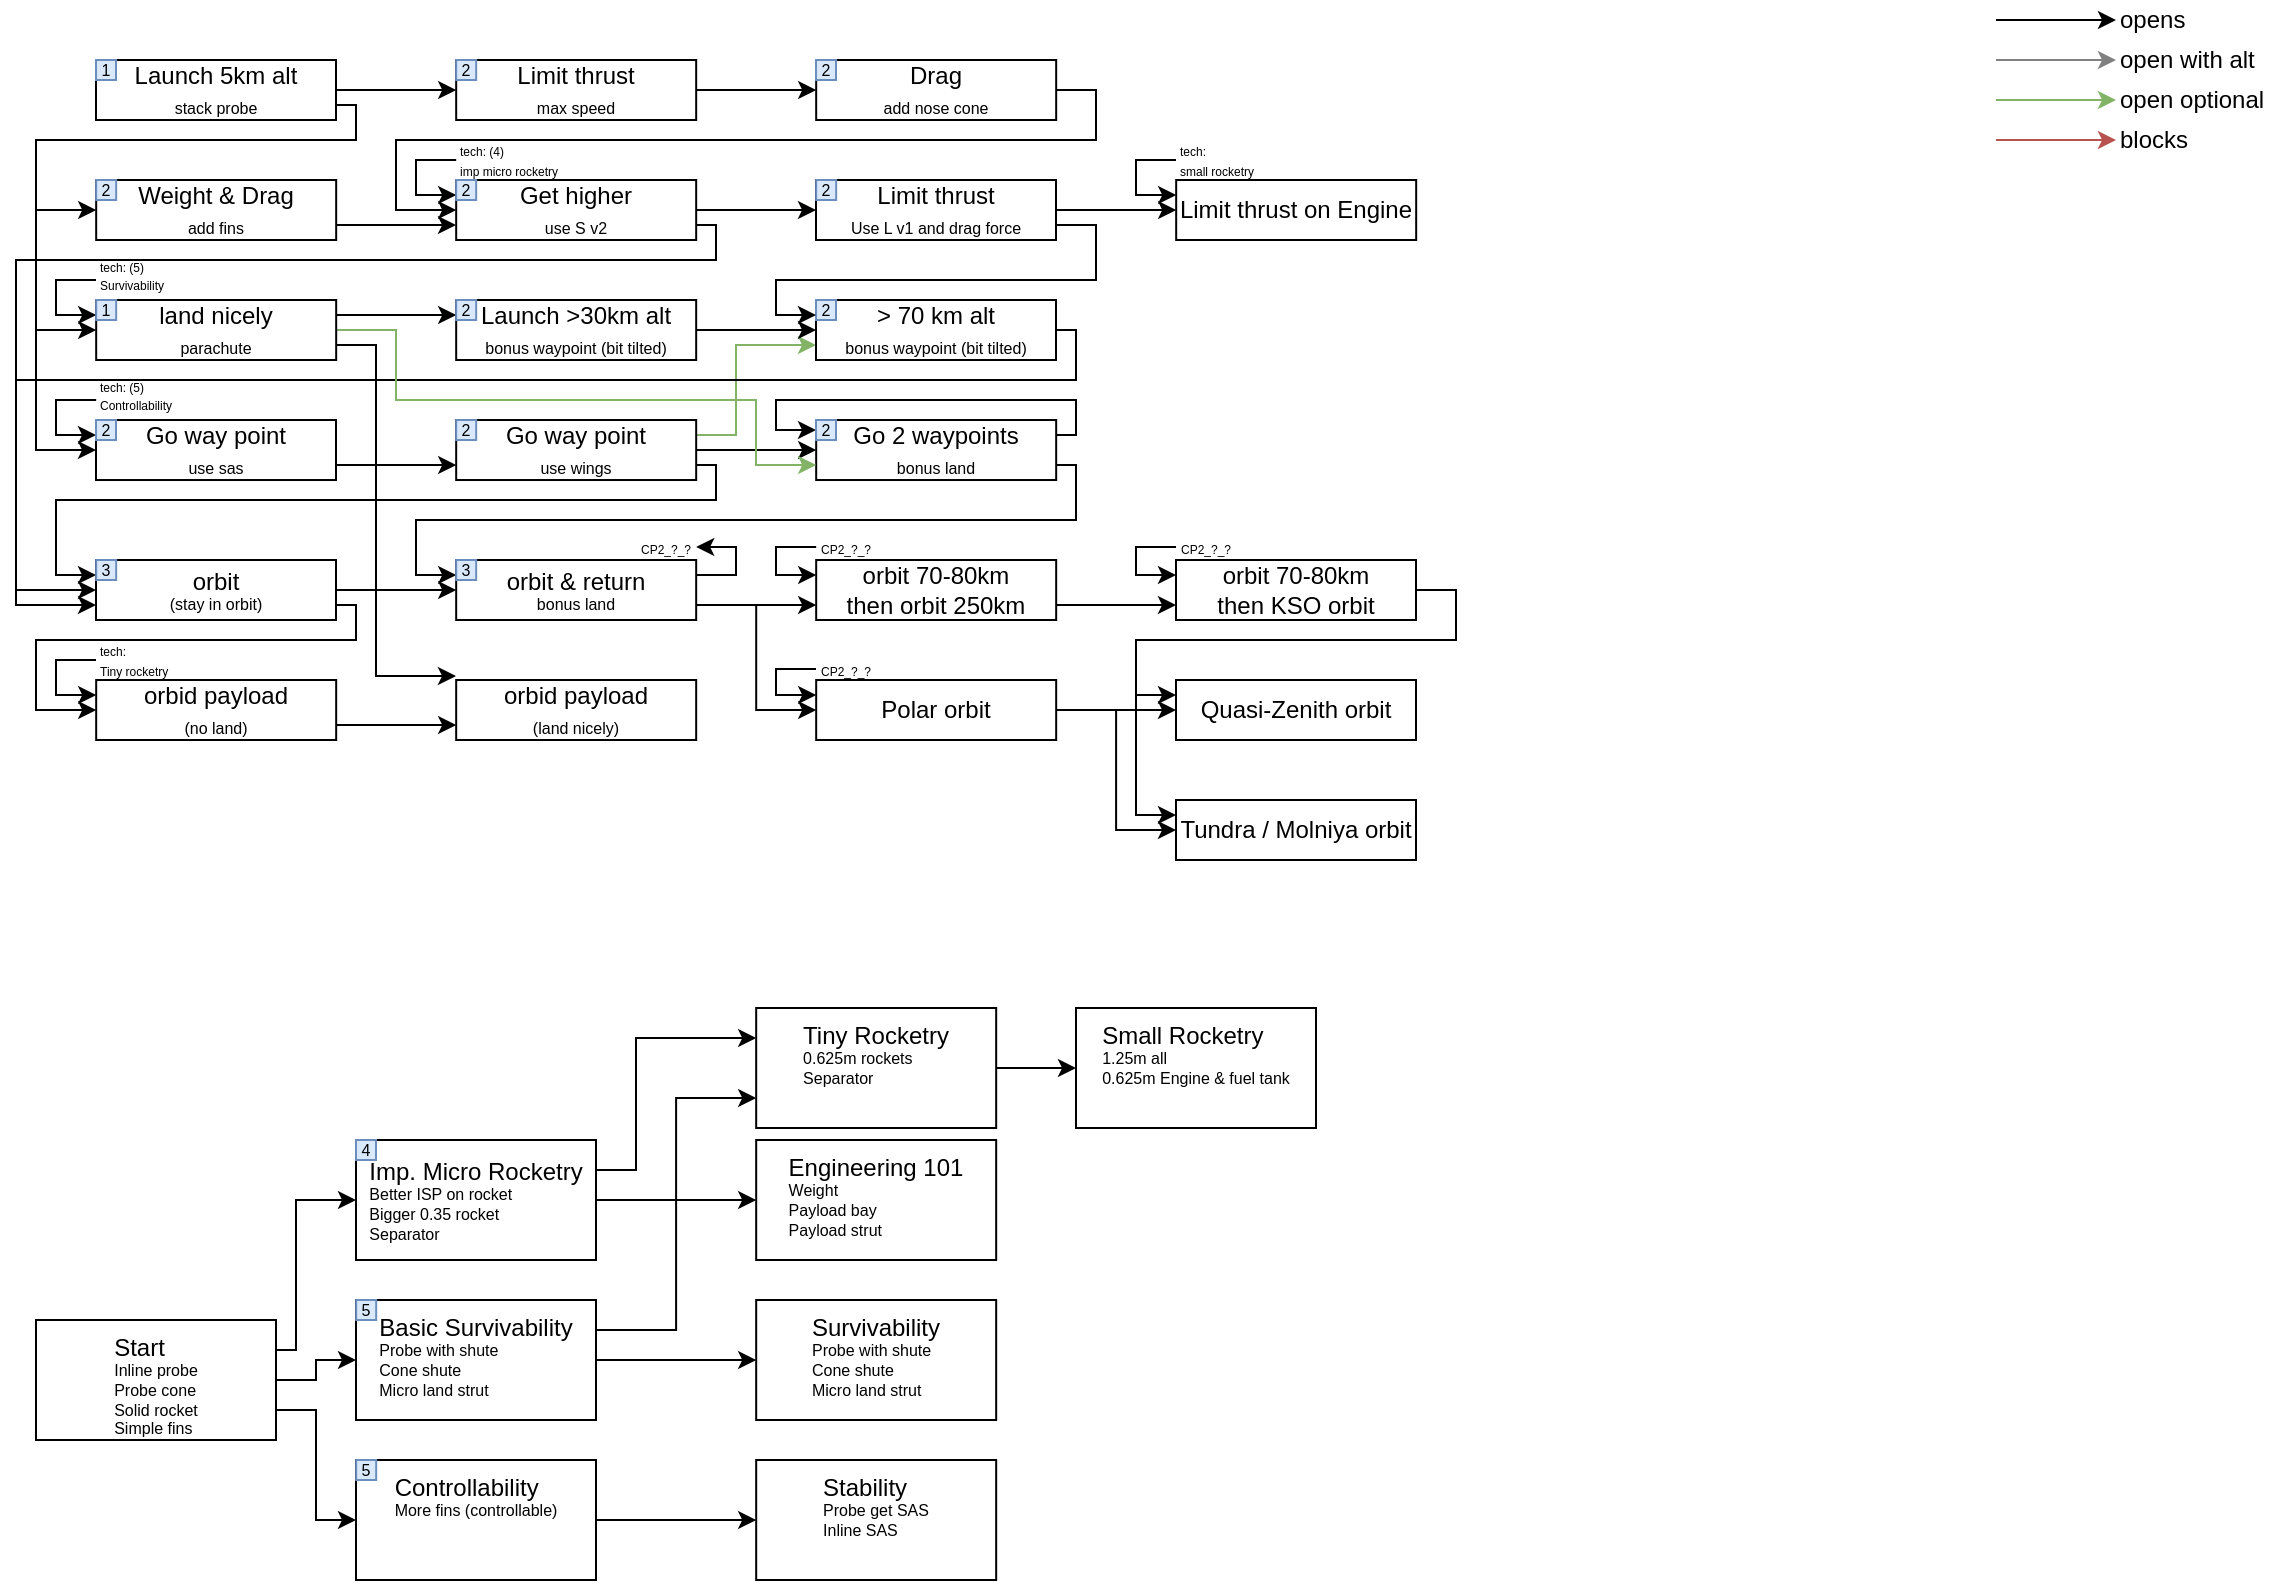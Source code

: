 <mxfile version="13.0.3" type="device"><diagram id="yrG2KUbBidxd4rhL5g-d" name="Page-1"><mxGraphModel dx="677" dy="391" grid="1" gridSize="10" guides="1" tooltips="1" connect="1" arrows="1" fold="1" page="1" pageScale="1" pageWidth="1169" pageHeight="827" math="0" shadow="0"><root><mxCell id="0"/><mxCell id="1" parent="0"/><mxCell id="3JY1nFL2cjk0xsdYXhQx-1" style="edgeStyle=orthogonalEdgeStyle;rounded=0;orthogonalLoop=1;jettySize=auto;html=1;exitX=1;exitY=0.5;exitDx=0;exitDy=0;entryX=0;entryY=0.5;entryDx=0;entryDy=0;" parent="1" source="SZwrO1sBdmlhg4WE2Vew-1" target="hjC5QdtEhdCF6qf9Yz2r-4" edge="1"><mxGeometry relative="1" as="geometry"><Array as="points"><mxPoint x="180" y="65"/><mxPoint x="180" y="65"/></Array></mxGeometry></mxCell><mxCell id="3JY1nFL2cjk0xsdYXhQx-4" style="edgeStyle=orthogonalEdgeStyle;rounded=0;orthogonalLoop=1;jettySize=auto;html=1;exitX=1;exitY=0.75;exitDx=0;exitDy=0;strokeColor=#000000;fontSize=8;entryX=0;entryY=0.5;entryDx=0;entryDy=0;" parent="1" source="SZwrO1sBdmlhg4WE2Vew-1" target="SZwrO1sBdmlhg4WE2Vew-2" edge="1"><mxGeometry relative="1" as="geometry"><mxPoint x="20" y="250" as="targetPoint"/><mxPoint x="170" y="62.5" as="sourcePoint"/><Array as="points"><mxPoint x="180" y="73"/><mxPoint x="180" y="90"/><mxPoint x="20" y="90"/><mxPoint x="20" y="245"/></Array></mxGeometry></mxCell><mxCell id="3JY1nFL2cjk0xsdYXhQx-45" style="edgeStyle=orthogonalEdgeStyle;rounded=0;orthogonalLoop=1;jettySize=auto;html=1;exitX=1;exitY=0.75;exitDx=0;exitDy=0;entryX=0;entryY=0.5;entryDx=0;entryDy=0;strokeColor=#000000;fontSize=8;" parent="1" source="SZwrO1sBdmlhg4WE2Vew-1" target="hjC5QdtEhdCF6qf9Yz2r-3" edge="1"><mxGeometry relative="1" as="geometry"><Array as="points"><mxPoint x="180" y="73"/><mxPoint x="180" y="90"/><mxPoint x="20" y="90"/><mxPoint x="20" y="125"/></Array></mxGeometry></mxCell><mxCell id="3JY1nFL2cjk0xsdYXhQx-51" style="edgeStyle=orthogonalEdgeStyle;rounded=0;orthogonalLoop=1;jettySize=auto;html=1;exitX=1;exitY=0.75;exitDx=0;exitDy=0;entryX=0;entryY=0.5;entryDx=0;entryDy=0;strokeColor=#000000;fontSize=8;" parent="1" source="SZwrO1sBdmlhg4WE2Vew-1" target="SZwrO1sBdmlhg4WE2Vew-22" edge="1"><mxGeometry relative="1" as="geometry"><mxPoint x="170" y="62.5" as="sourcePoint"/><Array as="points"><mxPoint x="180" y="73"/><mxPoint x="180" y="90"/><mxPoint x="20" y="90"/><mxPoint x="20" y="185"/></Array></mxGeometry></mxCell><mxCell id="SZwrO1sBdmlhg4WE2Vew-1" value="Launch 5km alt&lt;br style=&quot;font-size: 8px&quot;&gt;&lt;font style=&quot;font-size: 8px&quot;&gt;stack probe&lt;/font&gt;" style="rounded=0;whiteSpace=wrap;html=1;" parent="1" vertex="1"><mxGeometry x="50" y="50" width="120" height="30" as="geometry"/></mxCell><mxCell id="SZwrO1sBdmlhg4WE2Vew-34" style="edgeStyle=orthogonalEdgeStyle;rounded=0;orthogonalLoop=1;jettySize=auto;html=1;exitX=1;exitY=0.75;exitDx=0;exitDy=0;entryX=0;entryY=0.75;entryDx=0;entryDy=0;" parent="1" source="SZwrO1sBdmlhg4WE2Vew-2" target="SZwrO1sBdmlhg4WE2Vew-6" edge="1"><mxGeometry relative="1" as="geometry"><mxPoint x="205" y="270" as="targetPoint"/></mxGeometry></mxCell><mxCell id="3JY1nFL2cjk0xsdYXhQx-76" style="edgeStyle=orthogonalEdgeStyle;rounded=0;orthogonalLoop=1;jettySize=auto;html=1;exitX=1;exitY=0.25;exitDx=0;exitDy=0;entryX=0;entryY=0.75;entryDx=0;entryDy=0;strokeColor=#82b366;fontSize=8;fillColor=#d5e8d4;" parent="1" source="SZwrO1sBdmlhg4WE2Vew-6" target="SZwrO1sBdmlhg4WE2Vew-18" edge="1"><mxGeometry relative="1" as="geometry"><Array as="points"><mxPoint x="370" y="238"/><mxPoint x="370" y="193"/></Array></mxGeometry></mxCell><mxCell id="SZwrO1sBdmlhg4WE2Vew-2" value="Go way point&lt;font style=&quot;font-size: 8px&quot;&gt;&lt;br&gt;&lt;/font&gt;&lt;span style=&quot;font-size: 8px&quot;&gt;use sas&lt;/span&gt;" style="rounded=0;whiteSpace=wrap;html=1;" parent="1" vertex="1"><mxGeometry x="50" y="230.01" width="120" height="30" as="geometry"/></mxCell><mxCell id="SZwrO1sBdmlhg4WE2Vew-31" style="edgeStyle=orthogonalEdgeStyle;rounded=0;orthogonalLoop=1;jettySize=auto;html=1;exitX=1;exitY=0.5;exitDx=0;exitDy=0;entryX=0;entryY=0.5;entryDx=0;entryDy=0;" parent="1" source="SZwrO1sBdmlhg4WE2Vew-6" target="SZwrO1sBdmlhg4WE2Vew-12" edge="1"><mxGeometry relative="1" as="geometry"/></mxCell><mxCell id="SZwrO1sBdmlhg4WE2Vew-6" value="Go way point&lt;font style=&quot;font-size: 8px&quot;&gt;&lt;br&gt;&lt;/font&gt;&lt;span style=&quot;font-size: 8px&quot;&gt;use wings&lt;/span&gt;" style="rounded=0;whiteSpace=wrap;html=1;" parent="1" vertex="1"><mxGeometry x="230.09" y="230.01" width="120" height="30" as="geometry"/></mxCell><mxCell id="3JY1nFL2cjk0xsdYXhQx-10" style="edgeStyle=orthogonalEdgeStyle;rounded=0;orthogonalLoop=1;jettySize=auto;html=1;exitX=1;exitY=0.75;exitDx=0;exitDy=0;strokeColor=#000000;fontSize=8;entryX=0;entryY=0.25;entryDx=0;entryDy=0;" parent="1" source="SZwrO1sBdmlhg4WE2Vew-6" target="SZwrO1sBdmlhg4WE2Vew-49" edge="1"><mxGeometry relative="1" as="geometry"><mxPoint x="40" y="308" as="targetPoint"/><Array as="points"><mxPoint x="360" y="253"/><mxPoint x="360" y="270"/><mxPoint x="30" y="270"/><mxPoint x="30" y="308"/></Array></mxGeometry></mxCell><mxCell id="3JY1nFL2cjk0xsdYXhQx-81" style="edgeStyle=orthogonalEdgeStyle;rounded=0;orthogonalLoop=1;jettySize=auto;html=1;exitX=1;exitY=0.75;exitDx=0;exitDy=0;entryX=0;entryY=0.75;entryDx=0;entryDy=0;strokeColor=#000000;fontSize=8;" parent="1" source="SZwrO1sBdmlhg4WE2Vew-12" target="3JY1nFL2cjk0xsdYXhQx-78" edge="1"><mxGeometry relative="1" as="geometry"><Array as="points"><mxPoint x="540" y="253"/><mxPoint x="540" y="280"/><mxPoint x="210" y="280"/><mxPoint x="210" y="308"/></Array></mxGeometry></mxCell><mxCell id="S7m_GH-Clogs26KsCjQg-3" style="edgeStyle=orthogonalEdgeStyle;rounded=0;orthogonalLoop=1;jettySize=auto;html=1;exitX=1;exitY=0.25;exitDx=0;exitDy=0;entryX=0;entryY=0.5;entryDx=0;entryDy=0;" edge="1" parent="1" source="SZwrO1sBdmlhg4WE2Vew-12" target="3JY1nFL2cjk0xsdYXhQx-75"><mxGeometry relative="1" as="geometry"><Array as="points"><mxPoint x="540" y="238"/><mxPoint x="540" y="220"/><mxPoint x="390" y="220"/><mxPoint x="390" y="235"/></Array></mxGeometry></mxCell><mxCell id="SZwrO1sBdmlhg4WE2Vew-12" value="&lt;div&gt;Go 2 waypoints&lt;/div&gt;&lt;font style=&quot;font-size: 8px&quot;&gt;bonus land&lt;/font&gt;" style="rounded=0;whiteSpace=wrap;html=1;" parent="1" vertex="1"><mxGeometry x="410.09" y="230.01" width="120" height="30" as="geometry"/></mxCell><mxCell id="SZwrO1sBdmlhg4WE2Vew-39" style="edgeStyle=orthogonalEdgeStyle;rounded=0;orthogonalLoop=1;jettySize=auto;html=1;exitX=1;exitY=0.5;exitDx=0;exitDy=0;entryX=0;entryY=0.5;entryDx=0;entryDy=0;" parent="1" source="SZwrO1sBdmlhg4WE2Vew-16" target="SZwrO1sBdmlhg4WE2Vew-18" edge="1"><mxGeometry relative="1" as="geometry"/></mxCell><mxCell id="SZwrO1sBdmlhg4WE2Vew-16" value="Launch &amp;gt;30km alt&lt;br style=&quot;font-size: 8px&quot;&gt;&lt;font style=&quot;font-size: 8px&quot;&gt;bonus waypoint (bit tilted)&lt;/font&gt;" style="rounded=0;whiteSpace=wrap;html=1;" parent="1" vertex="1"><mxGeometry x="230.09" y="170" width="120" height="30" as="geometry"/></mxCell><mxCell id="3JY1nFL2cjk0xsdYXhQx-11" style="edgeStyle=orthogonalEdgeStyle;rounded=0;orthogonalLoop=1;jettySize=auto;html=1;exitX=1;exitY=0.5;exitDx=0;exitDy=0;strokeColor=#000000;fontSize=8;entryX=0;entryY=0.75;entryDx=0;entryDy=0;" parent="1" source="SZwrO1sBdmlhg4WE2Vew-18" target="SZwrO1sBdmlhg4WE2Vew-49" edge="1"><mxGeometry relative="1" as="geometry"><mxPoint x="40" y="323" as="targetPoint"/><Array as="points"><mxPoint x="540" y="185"/><mxPoint x="540" y="210"/><mxPoint x="10" y="210"/><mxPoint x="10" y="323"/></Array></mxGeometry></mxCell><mxCell id="SZwrO1sBdmlhg4WE2Vew-18" value="&amp;gt; 70 km alt&lt;br style=&quot;font-size: 8px&quot;&gt;&lt;font style=&quot;font-size: 8px&quot;&gt;bonus waypoint (bit tilted)&lt;/font&gt;" style="rounded=0;whiteSpace=wrap;html=1;" parent="1" vertex="1"><mxGeometry x="410" y="170" width="120" height="30" as="geometry"/></mxCell><mxCell id="SZwrO1sBdmlhg4WE2Vew-52" style="edgeStyle=orthogonalEdgeStyle;rounded=0;orthogonalLoop=1;jettySize=auto;html=1;exitX=1;exitY=0.5;exitDx=0;exitDy=0;entryX=0;entryY=0.75;entryDx=0;entryDy=0;strokeColor=#82b366;fillColor=#d5e8d4;" parent="1" source="SZwrO1sBdmlhg4WE2Vew-22" target="SZwrO1sBdmlhg4WE2Vew-12" edge="1"><mxGeometry relative="1" as="geometry"><Array as="points"><mxPoint x="200" y="185"/><mxPoint x="200" y="220"/><mxPoint x="380" y="220"/><mxPoint x="380" y="253"/></Array></mxGeometry></mxCell><mxCell id="SZwrO1sBdmlhg4WE2Vew-88" style="edgeStyle=orthogonalEdgeStyle;rounded=0;orthogonalLoop=1;jettySize=auto;html=1;exitX=1;exitY=0.75;exitDx=0;exitDy=0;strokeColor=#000000;" parent="1" source="SZwrO1sBdmlhg4WE2Vew-22" edge="1"><mxGeometry relative="1" as="geometry"><Array as="points"><mxPoint x="190" y="193"/><mxPoint x="190" y="358"/></Array><mxPoint x="230" y="358" as="targetPoint"/></mxGeometry></mxCell><mxCell id="3JY1nFL2cjk0xsdYXhQx-3" style="edgeStyle=orthogonalEdgeStyle;rounded=0;orthogonalLoop=1;jettySize=auto;html=1;exitX=1;exitY=0.25;exitDx=0;exitDy=0;entryX=0;entryY=0.25;entryDx=0;entryDy=0;fontSize=8;strokeColor=#000000;fillColor=#d5e8d4;" parent="1" source="SZwrO1sBdmlhg4WE2Vew-22" target="SZwrO1sBdmlhg4WE2Vew-16" edge="1"><mxGeometry relative="1" as="geometry"><Array as="points"/></mxGeometry></mxCell><mxCell id="SZwrO1sBdmlhg4WE2Vew-22" value="land nicely&lt;br style=&quot;font-size: 8px&quot;&gt;&lt;font style=&quot;font-size: 8px&quot;&gt;parachute&lt;/font&gt;" style="rounded=0;whiteSpace=wrap;html=1;" parent="1" vertex="1"><mxGeometry x="50.09" y="170" width="120" height="30" as="geometry"/></mxCell><mxCell id="SZwrO1sBdmlhg4WE2Vew-35" style="edgeStyle=orthogonalEdgeStyle;rounded=0;orthogonalLoop=1;jettySize=auto;html=1;exitX=0.5;exitY=1;exitDx=0;exitDy=0;" parent="1" source="SZwrO1sBdmlhg4WE2Vew-16" target="SZwrO1sBdmlhg4WE2Vew-16" edge="1"><mxGeometry relative="1" as="geometry"/></mxCell><mxCell id="SZwrO1sBdmlhg4WE2Vew-83" style="edgeStyle=orthogonalEdgeStyle;rounded=0;orthogonalLoop=1;jettySize=auto;html=1;exitX=1;exitY=0.5;exitDx=0;exitDy=0;entryX=0;entryY=0.5;entryDx=0;entryDy=0;strokeColor=#000000;" parent="1" source="SZwrO1sBdmlhg4WE2Vew-49" target="SZwrO1sBdmlhg4WE2Vew-81" edge="1"><mxGeometry relative="1" as="geometry"/></mxCell><mxCell id="3JY1nFL2cjk0xsdYXhQx-15" style="edgeStyle=orthogonalEdgeStyle;rounded=0;orthogonalLoop=1;jettySize=auto;html=1;exitX=1;exitY=0.75;exitDx=0;exitDy=0;entryX=0;entryY=0.5;entryDx=0;entryDy=0;strokeColor=#000000;fontSize=8;" parent="1" source="SZwrO1sBdmlhg4WE2Vew-49" target="SZwrO1sBdmlhg4WE2Vew-84" edge="1"><mxGeometry relative="1" as="geometry"><Array as="points"><mxPoint x="180" y="323"/><mxPoint x="180" y="340"/><mxPoint x="20" y="340"/><mxPoint x="20" y="375"/></Array></mxGeometry></mxCell><mxCell id="SZwrO1sBdmlhg4WE2Vew-49" value="&lt;div&gt;orbit&lt;/div&gt;&lt;div style=&quot;font-size: 8px&quot;&gt;(stay in orbit)&lt;br&gt;&lt;/div&gt;" style="rounded=0;whiteSpace=wrap;html=1;" parent="1" vertex="1"><mxGeometry x="50" y="300" width="120" height="30" as="geometry"/></mxCell><mxCell id="SZwrO1sBdmlhg4WE2Vew-93" style="edgeStyle=orthogonalEdgeStyle;rounded=0;orthogonalLoop=1;jettySize=auto;html=1;exitX=1;exitY=0.75;exitDx=0;exitDy=0;entryX=0;entryY=0.75;entryDx=0;entryDy=0;strokeColor=#000000;" parent="1" source="SZwrO1sBdmlhg4WE2Vew-81" target="SZwrO1sBdmlhg4WE2Vew-90" edge="1"><mxGeometry relative="1" as="geometry"/></mxCell><mxCell id="SZwrO1sBdmlhg4WE2Vew-101" style="edgeStyle=orthogonalEdgeStyle;rounded=0;orthogonalLoop=1;jettySize=auto;html=1;exitX=1;exitY=0.75;exitDx=0;exitDy=0;entryX=0;entryY=0.5;entryDx=0;entryDy=0;strokeColor=#000000;" parent="1" source="SZwrO1sBdmlhg4WE2Vew-81" target="SZwrO1sBdmlhg4WE2Vew-99" edge="1"><mxGeometry relative="1" as="geometry"/></mxCell><mxCell id="3JY1nFL2cjk0xsdYXhQx-20" style="edgeStyle=orthogonalEdgeStyle;rounded=0;orthogonalLoop=1;jettySize=auto;html=1;exitX=1;exitY=0.25;exitDx=0;exitDy=0;strokeColor=#000000;fontSize=8;entryX=1;entryY=0.5;entryDx=0;entryDy=0;" parent="1" source="SZwrO1sBdmlhg4WE2Vew-81" target="3JY1nFL2cjk0xsdYXhQx-21" edge="1"><mxGeometry relative="1" as="geometry"><mxPoint x="370" y="308" as="targetPoint"/><Array as="points"><mxPoint x="370" y="307"/><mxPoint x="370" y="293"/></Array></mxGeometry></mxCell><mxCell id="SZwrO1sBdmlhg4WE2Vew-81" value="&lt;div&gt;orbit &amp;amp; return&lt;br&gt;&lt;/div&gt;&lt;div style=&quot;font-size: 8px&quot;&gt;bonus land&lt;br&gt;&lt;/div&gt;" style="rounded=0;whiteSpace=wrap;html=1;" parent="1" vertex="1"><mxGeometry x="230.09" y="300" width="120" height="30" as="geometry"/></mxCell><mxCell id="SZwrO1sBdmlhg4WE2Vew-96" value="" style="edgeStyle=orthogonalEdgeStyle;rounded=0;orthogonalLoop=1;jettySize=auto;html=1;strokeColor=#000000;exitX=1;exitY=0.75;exitDx=0;exitDy=0;entryX=0;entryY=0.75;entryDx=0;entryDy=0;" parent="1" source="SZwrO1sBdmlhg4WE2Vew-90" target="SZwrO1sBdmlhg4WE2Vew-95" edge="1"><mxGeometry relative="1" as="geometry"/></mxCell><mxCell id="SZwrO1sBdmlhg4WE2Vew-90" value="orbit 70-80km&lt;br&gt;then orbit 250km" style="rounded=0;whiteSpace=wrap;html=1;" parent="1" vertex="1"><mxGeometry x="410.09" y="300" width="120" height="30" as="geometry"/></mxCell><mxCell id="3JY1nFL2cjk0xsdYXhQx-16" style="edgeStyle=orthogonalEdgeStyle;rounded=0;orthogonalLoop=1;jettySize=auto;html=1;exitX=1;exitY=0.5;exitDx=0;exitDy=0;entryX=0;entryY=0.25;entryDx=0;entryDy=0;strokeColor=#000000;fontSize=8;" parent="1" source="SZwrO1sBdmlhg4WE2Vew-95" target="SZwrO1sBdmlhg4WE2Vew-100" edge="1"><mxGeometry relative="1" as="geometry"><Array as="points"><mxPoint x="730" y="315"/><mxPoint x="730" y="340"/><mxPoint x="570" y="340"/><mxPoint x="570" y="368"/></Array></mxGeometry></mxCell><mxCell id="3JY1nFL2cjk0xsdYXhQx-17" style="edgeStyle=orthogonalEdgeStyle;rounded=0;orthogonalLoop=1;jettySize=auto;html=1;exitX=1;exitY=0.5;exitDx=0;exitDy=0;strokeColor=#000000;fontSize=8;entryX=0;entryY=0.25;entryDx=0;entryDy=0;" parent="1" source="SZwrO1sBdmlhg4WE2Vew-95" target="SZwrO1sBdmlhg4WE2Vew-102" edge="1"><mxGeometry relative="1" as="geometry"><mxPoint x="580" y="428" as="targetPoint"/><Array as="points"><mxPoint x="730" y="315"/><mxPoint x="730" y="340"/><mxPoint x="570" y="340"/><mxPoint x="570" y="428"/></Array></mxGeometry></mxCell><mxCell id="SZwrO1sBdmlhg4WE2Vew-95" value="orbit 70-80km&lt;div&gt;then KSO orbit&lt;/div&gt;" style="rounded=0;whiteSpace=wrap;html=1;" parent="1" vertex="1"><mxGeometry x="590" y="300" width="120" height="30" as="geometry"/></mxCell><mxCell id="SZwrO1sBdmlhg4WE2Vew-89" style="edgeStyle=orthogonalEdgeStyle;rounded=0;orthogonalLoop=1;jettySize=auto;html=1;exitX=1;exitY=0.75;exitDx=0;exitDy=0;entryX=0;entryY=0.75;entryDx=0;entryDy=0;strokeColor=#000000;" parent="1" source="SZwrO1sBdmlhg4WE2Vew-84" target="SZwrO1sBdmlhg4WE2Vew-87" edge="1"><mxGeometry relative="1" as="geometry"/></mxCell><mxCell id="SZwrO1sBdmlhg4WE2Vew-84" value="&lt;div&gt;orbid payload&lt;/div&gt;&lt;div&gt;&lt;font style=&quot;font-size: 8px&quot;&gt;(no land)&lt;/font&gt;&lt;br&gt;&lt;/div&gt;" style="rounded=0;whiteSpace=wrap;html=1;" parent="1" vertex="1"><mxGeometry x="50.09" y="360" width="120" height="30" as="geometry"/></mxCell><mxCell id="SZwrO1sBdmlhg4WE2Vew-87" value="&lt;div&gt;orbid payload&lt;/div&gt;&lt;div&gt;&lt;font style=&quot;font-size: 8px&quot;&gt;(land nicely)&lt;/font&gt;&lt;br&gt;&lt;/div&gt;" style="rounded=0;whiteSpace=wrap;html=1;" parent="1" vertex="1"><mxGeometry x="230.09" y="360" width="120" height="30" as="geometry"/></mxCell><mxCell id="3JY1nFL2cjk0xsdYXhQx-18" style="edgeStyle=orthogonalEdgeStyle;rounded=0;orthogonalLoop=1;jettySize=auto;html=1;exitX=1;exitY=0.5;exitDx=0;exitDy=0;entryX=0;entryY=0.5;entryDx=0;entryDy=0;strokeColor=#000000;fontSize=8;" parent="1" source="SZwrO1sBdmlhg4WE2Vew-99" target="SZwrO1sBdmlhg4WE2Vew-100" edge="1"><mxGeometry relative="1" as="geometry"/></mxCell><mxCell id="3JY1nFL2cjk0xsdYXhQx-19" style="edgeStyle=orthogonalEdgeStyle;rounded=0;orthogonalLoop=1;jettySize=auto;html=1;exitX=1;exitY=0.5;exitDx=0;exitDy=0;entryX=0;entryY=0.5;entryDx=0;entryDy=0;strokeColor=#000000;fontSize=8;" parent="1" source="SZwrO1sBdmlhg4WE2Vew-99" target="SZwrO1sBdmlhg4WE2Vew-102" edge="1"><mxGeometry relative="1" as="geometry"/></mxCell><mxCell id="SZwrO1sBdmlhg4WE2Vew-99" value="Polar orbit" style="rounded=0;whiteSpace=wrap;html=1;" parent="1" vertex="1"><mxGeometry x="410.09" y="360" width="120" height="30" as="geometry"/></mxCell><mxCell id="SZwrO1sBdmlhg4WE2Vew-100" value="Quasi-Zenith orbit" style="rounded=0;whiteSpace=wrap;html=1;" parent="1" vertex="1"><mxGeometry x="590" y="360" width="120" height="30" as="geometry"/></mxCell><mxCell id="SZwrO1sBdmlhg4WE2Vew-102" value="Tundra / Molniya orbit" style="rounded=0;whiteSpace=wrap;html=1;" parent="1" vertex="1"><mxGeometry x="590" y="420" width="120" height="30" as="geometry"/></mxCell><mxCell id="SZwrO1sBdmlhg4WE2Vew-111" style="edgeStyle=orthogonalEdgeStyle;rounded=0;orthogonalLoop=1;jettySize=auto;html=1;exitX=1;exitY=0.75;exitDx=0;exitDy=0;entryX=0;entryY=0.5;entryDx=0;entryDy=0;strokeColor=#000000;" parent="1" source="SZwrO1sBdmlhg4WE2Vew-105" target="SZwrO1sBdmlhg4WE2Vew-106" edge="1"><mxGeometry relative="1" as="geometry"><Array as="points"><mxPoint x="160" y="725"/><mxPoint x="160" y="780"/></Array></mxGeometry></mxCell><mxCell id="SZwrO1sBdmlhg4WE2Vew-112" style="edgeStyle=orthogonalEdgeStyle;rounded=0;orthogonalLoop=1;jettySize=auto;html=1;exitX=1;exitY=0.5;exitDx=0;exitDy=0;entryX=0;entryY=0.5;entryDx=0;entryDy=0;strokeColor=#000000;" parent="1" source="SZwrO1sBdmlhg4WE2Vew-105" target="SZwrO1sBdmlhg4WE2Vew-107" edge="1"><mxGeometry relative="1" as="geometry"><Array as="points"><mxPoint x="160" y="710"/><mxPoint x="160" y="700"/></Array></mxGeometry></mxCell><mxCell id="SZwrO1sBdmlhg4WE2Vew-113" style="edgeStyle=orthogonalEdgeStyle;rounded=0;orthogonalLoop=1;jettySize=auto;html=1;exitX=1;exitY=0.5;exitDx=0;exitDy=0;entryX=0;entryY=0.5;entryDx=0;entryDy=0;strokeColor=#000000;" parent="1" source="SZwrO1sBdmlhg4WE2Vew-109" target="SZwrO1sBdmlhg4WE2Vew-110" edge="1"><mxGeometry relative="1" as="geometry"><Array as="points"><mxPoint x="330" y="620"/><mxPoint x="330" y="620"/></Array></mxGeometry></mxCell><mxCell id="SZwrO1sBdmlhg4WE2Vew-114" style="edgeStyle=orthogonalEdgeStyle;rounded=0;orthogonalLoop=1;jettySize=auto;html=1;exitX=1;exitY=0.25;exitDx=0;exitDy=0;strokeColor=#000000;" parent="1" source="SZwrO1sBdmlhg4WE2Vew-105" target="SZwrO1sBdmlhg4WE2Vew-109" edge="1"><mxGeometry relative="1" as="geometry"><Array as="points"><mxPoint x="150" y="695"/><mxPoint x="150" y="620"/></Array></mxGeometry></mxCell><mxCell id="SZwrO1sBdmlhg4WE2Vew-105" value="&lt;div style=&quot;text-align: left&quot;&gt;&lt;font style=&quot;font-size: 12px&quot;&gt;Start&lt;/font&gt;&lt;/div&gt;&lt;span style=&quot;text-align: left&quot;&gt;Inline probe&lt;br&gt;&lt;/span&gt;&lt;div style=&quot;text-align: left ; font-size: 8px&quot;&gt;&lt;font style=&quot;font-size: 8px&quot;&gt;&lt;font style=&quot;font-size: 8px&quot;&gt;Probe cone&lt;/font&gt;&lt;br style=&quot;font-size: 8px&quot;&gt;&lt;/font&gt;&lt;/div&gt;&lt;div style=&quot;text-align: left ; font-size: 8px&quot;&gt;&lt;font style=&quot;font-size: 8px&quot;&gt;&lt;font style=&quot;font-size: 8px&quot;&gt;Solid rocket&lt;/font&gt;&lt;/font&gt;&lt;/div&gt;&lt;div style=&quot;text-align: left ; font-size: 8px&quot;&gt;&lt;font style=&quot;font-size: 8px&quot;&gt;&lt;font style=&quot;font-size: 8px&quot;&gt;Simple fins&lt;/font&gt;&lt;/font&gt;&lt;/div&gt;" style="rounded=0;whiteSpace=wrap;html=1;fontSize=8;verticalAlign=top;" parent="1" vertex="1"><mxGeometry x="20" y="680" width="120" height="60" as="geometry"/></mxCell><mxCell id="M4nwzfkNvxjOx-hK2zbK-6" style="edgeStyle=orthogonalEdgeStyle;rounded=0;orthogonalLoop=1;jettySize=auto;html=1;exitX=1;exitY=0.5;exitDx=0;exitDy=0;entryX=0;entryY=0.5;entryDx=0;entryDy=0;" parent="1" source="SZwrO1sBdmlhg4WE2Vew-106" target="M4nwzfkNvxjOx-hK2zbK-5" edge="1"><mxGeometry relative="1" as="geometry"/></mxCell><mxCell id="SZwrO1sBdmlhg4WE2Vew-106" value="&lt;div style=&quot;text-align: left&quot;&gt;&lt;span style=&quot;font-size: 12px&quot;&gt;Controllability&lt;/span&gt;&lt;/div&gt;&lt;div style=&quot;text-align: left ; font-size: 8px&quot;&gt;&lt;font style=&quot;font-size: 8px&quot;&gt;More fins (controllable)&lt;/font&gt;&lt;/div&gt;&lt;div style=&quot;text-align: left ; font-size: 8px&quot;&gt;&lt;br&gt;&lt;/div&gt;" style="rounded=0;whiteSpace=wrap;html=1;align=center;labelPosition=center;verticalLabelPosition=middle;verticalAlign=top;fontSize=8;" parent="1" vertex="1"><mxGeometry x="180" y="750" width="120" height="60" as="geometry"/></mxCell><mxCell id="M4nwzfkNvxjOx-hK2zbK-7" style="edgeStyle=orthogonalEdgeStyle;rounded=0;orthogonalLoop=1;jettySize=auto;html=1;exitX=1;exitY=0.25;exitDx=0;exitDy=0;entryX=0;entryY=0.75;entryDx=0;entryDy=0;" parent="1" source="SZwrO1sBdmlhg4WE2Vew-107" target="3JY1nFL2cjk0xsdYXhQx-34" edge="1"><mxGeometry relative="1" as="geometry"/></mxCell><mxCell id="S7m_GH-Clogs26KsCjQg-2" style="edgeStyle=orthogonalEdgeStyle;rounded=0;orthogonalLoop=1;jettySize=auto;html=1;exitX=1;exitY=0.5;exitDx=0;exitDy=0;entryX=0;entryY=0.5;entryDx=0;entryDy=0;" edge="1" parent="1" source="SZwrO1sBdmlhg4WE2Vew-107" target="S7m_GH-Clogs26KsCjQg-1"><mxGeometry relative="1" as="geometry"><mxPoint x="350" y="720" as="targetPoint"/></mxGeometry></mxCell><mxCell id="SZwrO1sBdmlhg4WE2Vew-107" value="&lt;div style=&quot;text-align: left&quot;&gt;&lt;font style=&quot;font-size: 12px&quot;&gt;Basic Survivability&lt;/font&gt;&lt;/div&gt;&lt;div style=&quot;text-align: left ; font-size: 8px&quot;&gt;&lt;font style=&quot;font-size: 8px&quot;&gt;Probe with shute&lt;/font&gt;&lt;/div&gt;&lt;div style=&quot;text-align: left ; font-size: 8px&quot;&gt;&lt;font style=&quot;font-size: 8px&quot;&gt;Cone shute&lt;/font&gt;&lt;br style=&quot;font-size: 8px&quot;&gt;&lt;/div&gt;&lt;font style=&quot;font-size: 8px&quot;&gt;&lt;div style=&quot;text-align: left&quot;&gt;&lt;span&gt;Micro land strut&lt;/span&gt;&lt;/div&gt;&lt;/font&gt;" style="rounded=0;whiteSpace=wrap;html=1;fontSize=8;verticalAlign=top;" parent="1" vertex="1"><mxGeometry x="180" y="670" width="120" height="60" as="geometry"/></mxCell><mxCell id="3JY1nFL2cjk0xsdYXhQx-35" style="edgeStyle=orthogonalEdgeStyle;rounded=0;orthogonalLoop=1;jettySize=auto;html=1;exitX=1;exitY=0.25;exitDx=0;exitDy=0;strokeColor=#000000;fontSize=8;entryX=0;entryY=0.25;entryDx=0;entryDy=0;" parent="1" source="SZwrO1sBdmlhg4WE2Vew-109" target="3JY1nFL2cjk0xsdYXhQx-34" edge="1"><mxGeometry relative="1" as="geometry"><mxPoint x="350" y="605" as="targetPoint"/><Array as="points"><mxPoint x="320" y="605"/><mxPoint x="320" y="539"/></Array></mxGeometry></mxCell><mxCell id="SZwrO1sBdmlhg4WE2Vew-109" value="&lt;div style=&quot;text-align: left&quot;&gt;&lt;font style=&quot;font-size: 12px&quot;&gt;Imp. Micro Rocketry&lt;/font&gt;&lt;/div&gt;&lt;div style=&quot;text-align: left ; font-size: 8px&quot;&gt;&lt;font style=&quot;font-size: 8px&quot;&gt;Better ISP on rocket&lt;/font&gt;&lt;/div&gt;&lt;div style=&quot;text-align: left ; font-size: 8px&quot;&gt;Bigger 0.35 rocket&lt;/div&gt;&lt;div style=&quot;text-align: left ; font-size: 8px&quot;&gt;&lt;font style=&quot;font-size: 8px&quot;&gt;Separator&lt;/font&gt;&lt;/div&gt;" style="rounded=0;whiteSpace=wrap;html=1;fontSize=8;verticalAlign=middle;" parent="1" vertex="1"><mxGeometry x="180" y="590" width="120" height="60" as="geometry"/></mxCell><mxCell id="SZwrO1sBdmlhg4WE2Vew-110" value="&lt;div style=&quot;text-align: left&quot;&gt;&lt;span style=&quot;font-size: 12px&quot;&gt;Engineering 101&lt;/span&gt;&lt;/div&gt;&lt;div style=&quot;text-align: left ; font-size: 8px&quot;&gt;Weight&lt;/div&gt;&lt;div style=&quot;text-align: left ; font-size: 8px&quot;&gt;Payload bay&lt;/div&gt;&lt;div style=&quot;text-align: left ; font-size: 8px&quot;&gt;Payload strut&lt;/div&gt;" style="rounded=0;whiteSpace=wrap;html=1;fontSize=8;verticalAlign=top;align=center;" parent="1" vertex="1"><mxGeometry x="380.09" y="590" width="120" height="60" as="geometry"/></mxCell><mxCell id="3JY1nFL2cjk0xsdYXhQx-12" style="edgeStyle=orthogonalEdgeStyle;rounded=0;orthogonalLoop=1;jettySize=auto;html=1;exitX=1;exitY=0.75;exitDx=0;exitDy=0;strokeColor=#000000;fontSize=8;entryX=0;entryY=0.5;entryDx=0;entryDy=0;" parent="1" source="3JY1nFL2cjk0xsdYXhQx-39" target="SZwrO1sBdmlhg4WE2Vew-49" edge="1"><mxGeometry relative="1" as="geometry"><mxPoint x="170.09" y="122.5" as="sourcePoint"/><mxPoint x="40" y="323" as="targetPoint"/><Array as="points"><mxPoint x="360" y="133"/><mxPoint x="360" y="150"/><mxPoint x="10" y="150"/><mxPoint x="10" y="315"/></Array></mxGeometry></mxCell><mxCell id="M4nwzfkNvxjOx-hK2zbK-3" style="edgeStyle=orthogonalEdgeStyle;rounded=0;orthogonalLoop=1;jettySize=auto;html=1;exitX=1;exitY=0.75;exitDx=0;exitDy=0;" parent="1" source="hjC5QdtEhdCF6qf9Yz2r-3" edge="1"><mxGeometry relative="1" as="geometry"><mxPoint x="230" y="132.55" as="targetPoint"/></mxGeometry></mxCell><mxCell id="hjC5QdtEhdCF6qf9Yz2r-3" value="Weight &amp;amp; Drag&lt;br style=&quot;font-size: 8px&quot;&gt;&lt;font style=&quot;font-size: 8px&quot;&gt;add fins&lt;/font&gt;" style="rounded=0;whiteSpace=wrap;html=1;" parent="1" vertex="1"><mxGeometry x="50.09" y="110" width="120" height="30" as="geometry"/></mxCell><mxCell id="3JY1nFL2cjk0xsdYXhQx-44" style="edgeStyle=orthogonalEdgeStyle;rounded=0;orthogonalLoop=1;jettySize=auto;html=1;exitX=1;exitY=0.5;exitDx=0;exitDy=0;entryX=0;entryY=0.5;entryDx=0;entryDy=0;strokeColor=#000000;fontSize=8;" parent="1" source="hjC5QdtEhdCF6qf9Yz2r-4" target="3JY1nFL2cjk0xsdYXhQx-43" edge="1"><mxGeometry relative="1" as="geometry"/></mxCell><mxCell id="hjC5QdtEhdCF6qf9Yz2r-4" value="Limit thrust&lt;br style=&quot;font-size: 8px&quot;&gt;&lt;font style=&quot;font-size: 8px&quot;&gt;max speed&lt;/font&gt;" style="rounded=0;whiteSpace=wrap;html=1;" parent="1" vertex="1"><mxGeometry x="230.09" y="50" width="120" height="30" as="geometry"/></mxCell><mxCell id="3JY1nFL2cjk0xsdYXhQx-13" value="Limit thrust on Engine" style="rounded=0;whiteSpace=wrap;html=1;" parent="1" vertex="1"><mxGeometry x="590.09" y="110" width="120" height="30" as="geometry"/></mxCell><mxCell id="3JY1nFL2cjk0xsdYXhQx-21" value="&lt;font style=&quot;font-size: 6px&quot;&gt;CP2_?_?&lt;/font&gt;" style="text;html=1;strokeColor=none;fillColor=none;align=center;verticalAlign=middle;whiteSpace=wrap;rounded=0;fontSize=8;" parent="1" vertex="1"><mxGeometry x="320.09" y="289" width="30" height="9" as="geometry"/></mxCell><mxCell id="3JY1nFL2cjk0xsdYXhQx-23" style="edgeStyle=orthogonalEdgeStyle;rounded=0;orthogonalLoop=1;jettySize=auto;html=1;exitX=0;exitY=0.5;exitDx=0;exitDy=0;strokeColor=#000000;fontSize=8;entryX=0;entryY=0.25;entryDx=0;entryDy=0;" parent="1" source="3JY1nFL2cjk0xsdYXhQx-22" target="3JY1nFL2cjk0xsdYXhQx-13" edge="1"><mxGeometry relative="1" as="geometry"><mxPoint x="400" y="118" as="targetPoint"/><Array as="points"><mxPoint x="570" y="100"/><mxPoint x="570" y="117"/></Array></mxGeometry></mxCell><mxCell id="3JY1nFL2cjk0xsdYXhQx-22" value="&lt;font style=&quot;line-height: 100%&quot;&gt;&lt;font style=&quot;font-size: 6px&quot;&gt;tech:&lt;br&gt;small rocketry&lt;/font&gt;&lt;br&gt;&lt;/font&gt;" style="text;html=1;strokeColor=none;fillColor=none;align=left;verticalAlign=middle;whiteSpace=wrap;rounded=0;fontSize=8;spacing=2;" parent="1" vertex="1"><mxGeometry x="590" y="90" width="40" height="20" as="geometry"/></mxCell><mxCell id="3JY1nFL2cjk0xsdYXhQx-25" style="edgeStyle=orthogonalEdgeStyle;rounded=0;orthogonalLoop=1;jettySize=auto;html=1;exitX=0;exitY=0.5;exitDx=0;exitDy=0;strokeColor=#000000;fontSize=8;entryX=0;entryY=0.25;entryDx=0;entryDy=0;" parent="1" source="3JY1nFL2cjk0xsdYXhQx-24" target="SZwrO1sBdmlhg4WE2Vew-95" edge="1"><mxGeometry relative="1" as="geometry"><mxPoint x="580" y="300" as="targetPoint"/><Array as="points"><mxPoint x="570" y="294"/><mxPoint x="570" y="308"/></Array></mxGeometry></mxCell><mxCell id="3JY1nFL2cjk0xsdYXhQx-24" value="&lt;font style=&quot;font-size: 6px&quot;&gt;CP2_?_?&lt;/font&gt;" style="text;html=1;strokeColor=none;fillColor=none;align=center;verticalAlign=middle;whiteSpace=wrap;rounded=0;fontSize=8;" parent="1" vertex="1"><mxGeometry x="590" y="289" width="30" height="9" as="geometry"/></mxCell><mxCell id="3JY1nFL2cjk0xsdYXhQx-27" style="edgeStyle=orthogonalEdgeStyle;rounded=0;orthogonalLoop=1;jettySize=auto;html=1;exitX=0;exitY=0.5;exitDx=0;exitDy=0;strokeColor=#000000;fontSize=8;entryX=0;entryY=0.25;entryDx=0;entryDy=0;" parent="1" source="3JY1nFL2cjk0xsdYXhQx-26" target="SZwrO1sBdmlhg4WE2Vew-90" edge="1"><mxGeometry relative="1" as="geometry"><mxPoint x="390" y="308" as="targetPoint"/><Array as="points"><mxPoint x="390" y="294"/><mxPoint x="390" y="308"/></Array></mxGeometry></mxCell><mxCell id="3JY1nFL2cjk0xsdYXhQx-26" value="&lt;font style=&quot;font-size: 6px&quot;&gt;CP2_?_?&lt;/font&gt;" style="text;html=1;strokeColor=none;fillColor=none;align=center;verticalAlign=middle;whiteSpace=wrap;rounded=0;fontSize=8;" parent="1" vertex="1"><mxGeometry x="410.09" y="289" width="30" height="9" as="geometry"/></mxCell><mxCell id="3JY1nFL2cjk0xsdYXhQx-31" style="edgeStyle=orthogonalEdgeStyle;rounded=0;orthogonalLoop=1;jettySize=auto;html=1;exitX=0;exitY=0.5;exitDx=0;exitDy=0;strokeColor=#000000;fontSize=8;entryX=0;entryY=0.25;entryDx=0;entryDy=0;" parent="1" source="3JY1nFL2cjk0xsdYXhQx-30" target="SZwrO1sBdmlhg4WE2Vew-99" edge="1"><mxGeometry relative="1" as="geometry"><mxPoint x="400" y="368" as="targetPoint"/><Array as="points"><mxPoint x="390" y="355"/><mxPoint x="390" y="367"/></Array></mxGeometry></mxCell><mxCell id="3JY1nFL2cjk0xsdYXhQx-30" value="&lt;font style=&quot;font-size: 6px&quot;&gt;CP2_?_?&lt;/font&gt;" style="text;html=1;strokeColor=none;fillColor=none;align=center;verticalAlign=middle;whiteSpace=wrap;rounded=0;fontSize=8;" parent="1" vertex="1"><mxGeometry x="410.0" y="350" width="30" height="9" as="geometry"/></mxCell><mxCell id="3JY1nFL2cjk0xsdYXhQx-32" value="&lt;div style=&quot;text-align: left&quot;&gt;&lt;font style=&quot;font-size: 12px&quot;&gt;Small Rocketry&lt;/font&gt;&lt;/div&gt;&lt;div style=&quot;text-align: left ; font-size: 8px&quot;&gt;&lt;font style=&quot;font-size: 8px&quot;&gt;1.25m all&lt;/font&gt;&lt;/div&gt;&lt;div style=&quot;text-align: left ; font-size: 8px&quot;&gt;&lt;font style=&quot;font-size: 8px&quot;&gt;0.625m Engine &amp;amp; fuel tank&lt;/font&gt;&lt;/div&gt;&lt;div style=&quot;text-align: left ; font-size: 8px&quot;&gt;&lt;br&gt;&lt;/div&gt;" style="rounded=0;whiteSpace=wrap;html=1;fontSize=8;verticalAlign=top;" parent="1" vertex="1"><mxGeometry x="540" y="524" width="120" height="60" as="geometry"/></mxCell><mxCell id="3JY1nFL2cjk0xsdYXhQx-36" style="edgeStyle=orthogonalEdgeStyle;rounded=0;orthogonalLoop=1;jettySize=auto;html=1;exitX=1;exitY=0.5;exitDx=0;exitDy=0;entryX=0;entryY=0.5;entryDx=0;entryDy=0;strokeColor=#000000;fontSize=8;" parent="1" source="3JY1nFL2cjk0xsdYXhQx-34" target="3JY1nFL2cjk0xsdYXhQx-32" edge="1"><mxGeometry relative="1" as="geometry"/></mxCell><mxCell id="3JY1nFL2cjk0xsdYXhQx-34" value="&lt;div style=&quot;text-align: left&quot;&gt;&lt;font style=&quot;font-size: 12px&quot;&gt;Tiny Rocketry&lt;/font&gt;&lt;/div&gt;&lt;div style=&quot;text-align: left ; font-size: 8px&quot;&gt;&lt;span&gt;0.625m rockets&lt;/span&gt;&lt;br&gt;&lt;/div&gt;&lt;div style=&quot;text-align: left ; font-size: 8px&quot;&gt;&lt;font style=&quot;font-size: 8px&quot;&gt;Separator&lt;/font&gt;&lt;/div&gt;" style="rounded=0;whiteSpace=wrap;html=1;fontSize=8;verticalAlign=top;" parent="1" vertex="1"><mxGeometry x="380.09" y="524" width="120" height="60" as="geometry"/></mxCell><mxCell id="3JY1nFL2cjk0xsdYXhQx-38" style="edgeStyle=orthogonalEdgeStyle;rounded=0;orthogonalLoop=1;jettySize=auto;html=1;exitX=0;exitY=0.5;exitDx=0;exitDy=0;strokeColor=#000000;fontSize=8;entryX=0;entryY=0.25;entryDx=0;entryDy=0;" parent="1" source="3JY1nFL2cjk0xsdYXhQx-37" target="3JY1nFL2cjk0xsdYXhQx-39" edge="1"><mxGeometry relative="1" as="geometry"><mxPoint x="220" y="118" as="targetPoint"/><Array as="points"><mxPoint x="210" y="100"/><mxPoint x="210" y="118"/></Array></mxGeometry></mxCell><mxCell id="3JY1nFL2cjk0xsdYXhQx-37" value="&lt;font style=&quot;line-height: 100%&quot;&gt;&lt;font style=&quot;font-size: 6px&quot;&gt;tech: (4)&lt;br&gt;imp micro rocketry&lt;/font&gt;&lt;br&gt;&lt;/font&gt;" style="text;html=1;strokeColor=none;fillColor=none;align=left;verticalAlign=middle;whiteSpace=wrap;rounded=0;fontSize=8;spacing=2;" parent="1" vertex="1"><mxGeometry x="230.09" y="90" width="60.09" height="20" as="geometry"/></mxCell><mxCell id="MhdYzDsWfQZJqdbxx2Wy-2" style="edgeStyle=orthogonalEdgeStyle;rounded=0;orthogonalLoop=1;jettySize=auto;html=1;exitX=1;exitY=0.5;exitDx=0;exitDy=0;entryX=0;entryY=0.5;entryDx=0;entryDy=0;" parent="1" source="3JY1nFL2cjk0xsdYXhQx-39" target="MhdYzDsWfQZJqdbxx2Wy-1" edge="1"><mxGeometry relative="1" as="geometry"/></mxCell><mxCell id="3JY1nFL2cjk0xsdYXhQx-39" value="Get higher&lt;br style=&quot;font-size: 8px&quot;&gt;&lt;font style=&quot;font-size: 8px&quot;&gt;use S v2&lt;/font&gt;" style="rounded=0;whiteSpace=wrap;html=1;" parent="1" vertex="1"><mxGeometry x="230.09" y="110" width="120" height="30" as="geometry"/></mxCell><mxCell id="M4nwzfkNvxjOx-hK2zbK-2" style="edgeStyle=orthogonalEdgeStyle;rounded=0;orthogonalLoop=1;jettySize=auto;html=1;exitX=1;exitY=0.5;exitDx=0;exitDy=0;entryX=0;entryY=0.5;entryDx=0;entryDy=0;" parent="1" source="3JY1nFL2cjk0xsdYXhQx-43" target="3JY1nFL2cjk0xsdYXhQx-39" edge="1"><mxGeometry relative="1" as="geometry"><mxPoint x="230" y="130" as="targetPoint"/><Array as="points"><mxPoint x="550" y="65"/><mxPoint x="550" y="90"/><mxPoint x="200" y="90"/><mxPoint x="200" y="125"/></Array></mxGeometry></mxCell><mxCell id="3JY1nFL2cjk0xsdYXhQx-43" value="Drag&lt;br style=&quot;font-size: 8px&quot;&gt;&lt;font style=&quot;font-size: 8px&quot;&gt;add nose cone&lt;/font&gt;" style="rounded=0;whiteSpace=wrap;html=1;" parent="1" vertex="1"><mxGeometry x="410.09" y="50" width="120" height="30" as="geometry"/></mxCell><mxCell id="3JY1nFL2cjk0xsdYXhQx-46" value="" style="group" parent="1" vertex="1" connectable="0"><mxGeometry x="1000" y="20" width="140" height="80" as="geometry"/></mxCell><mxCell id="SZwrO1sBdmlhg4WE2Vew-56" value="" style="group" parent="3JY1nFL2cjk0xsdYXhQx-46" vertex="1" connectable="0"><mxGeometry width="100" height="20" as="geometry"/></mxCell><mxCell id="SZwrO1sBdmlhg4WE2Vew-64" value="" style="group" parent="SZwrO1sBdmlhg4WE2Vew-56" vertex="1" connectable="0"><mxGeometry width="100" height="20" as="geometry"/></mxCell><mxCell id="SZwrO1sBdmlhg4WE2Vew-54" value="" style="endArrow=classic;html=1;strokeColor=#000000;" parent="SZwrO1sBdmlhg4WE2Vew-64" target="SZwrO1sBdmlhg4WE2Vew-55" edge="1"><mxGeometry width="50" height="50" relative="1" as="geometry"><mxPoint y="10" as="sourcePoint"/><mxPoint x="60" y="10" as="targetPoint"/></mxGeometry></mxCell><mxCell id="SZwrO1sBdmlhg4WE2Vew-55" value="&lt;div align=&quot;left&quot;&gt;opens&lt;/div&gt;" style="text;html=1;strokeColor=none;fillColor=none;align=left;verticalAlign=middle;whiteSpace=wrap;rounded=0;" parent="SZwrO1sBdmlhg4WE2Vew-64" vertex="1"><mxGeometry x="60" width="40" height="20" as="geometry"/></mxCell><mxCell id="SZwrO1sBdmlhg4WE2Vew-65" value="" style="group" parent="3JY1nFL2cjk0xsdYXhQx-46" vertex="1" connectable="0"><mxGeometry y="20" width="140" height="20" as="geometry"/></mxCell><mxCell id="SZwrO1sBdmlhg4WE2Vew-66" value="" style="group" parent="SZwrO1sBdmlhg4WE2Vew-65" vertex="1" connectable="0"><mxGeometry width="140" height="20" as="geometry"/></mxCell><mxCell id="SZwrO1sBdmlhg4WE2Vew-67" value="" style="endArrow=classic;html=1;strokeColor=#808080;" parent="SZwrO1sBdmlhg4WE2Vew-66" target="SZwrO1sBdmlhg4WE2Vew-68" edge="1"><mxGeometry width="50" height="50" relative="1" as="geometry"><mxPoint y="10" as="sourcePoint"/><mxPoint x="60" y="10" as="targetPoint"/></mxGeometry></mxCell><mxCell id="SZwrO1sBdmlhg4WE2Vew-68" value="&lt;div align=&quot;left&quot;&gt;open with alt&lt;/div&gt;" style="text;html=1;strokeColor=none;fillColor=none;align=left;verticalAlign=middle;whiteSpace=wrap;rounded=0;" parent="SZwrO1sBdmlhg4WE2Vew-66" vertex="1"><mxGeometry x="60" width="80" height="20" as="geometry"/></mxCell><mxCell id="SZwrO1sBdmlhg4WE2Vew-70" value="" style="group" parent="3JY1nFL2cjk0xsdYXhQx-46" vertex="1" connectable="0"><mxGeometry y="40" width="140" height="20" as="geometry"/></mxCell><mxCell id="SZwrO1sBdmlhg4WE2Vew-71" value="" style="group" parent="SZwrO1sBdmlhg4WE2Vew-70" vertex="1" connectable="0"><mxGeometry width="140" height="20" as="geometry"/></mxCell><mxCell id="SZwrO1sBdmlhg4WE2Vew-72" value="" style="endArrow=classic;html=1;strokeColor=#82b366;fillColor=#d5e8d4;" parent="SZwrO1sBdmlhg4WE2Vew-71" target="SZwrO1sBdmlhg4WE2Vew-73" edge="1"><mxGeometry width="50" height="50" relative="1" as="geometry"><mxPoint y="10" as="sourcePoint"/><mxPoint x="60" y="10" as="targetPoint"/></mxGeometry></mxCell><mxCell id="SZwrO1sBdmlhg4WE2Vew-73" value="&lt;div align=&quot;left&quot;&gt;open optional&lt;/div&gt;" style="text;html=1;strokeColor=none;fillColor=none;align=left;verticalAlign=middle;whiteSpace=wrap;rounded=0;" parent="SZwrO1sBdmlhg4WE2Vew-71" vertex="1"><mxGeometry x="60" width="80" height="20" as="geometry"/></mxCell><mxCell id="SZwrO1sBdmlhg4WE2Vew-74" value="" style="group" parent="3JY1nFL2cjk0xsdYXhQx-46" vertex="1" connectable="0"><mxGeometry y="60" width="140" height="20" as="geometry"/></mxCell><mxCell id="SZwrO1sBdmlhg4WE2Vew-75" value="" style="group" parent="SZwrO1sBdmlhg4WE2Vew-74" vertex="1" connectable="0"><mxGeometry width="140" height="20" as="geometry"/></mxCell><mxCell id="SZwrO1sBdmlhg4WE2Vew-76" value="" style="endArrow=classic;html=1;strokeColor=#b85450;fillColor=#f8cecc;" parent="SZwrO1sBdmlhg4WE2Vew-75" target="SZwrO1sBdmlhg4WE2Vew-77" edge="1"><mxGeometry width="50" height="50" relative="1" as="geometry"><mxPoint y="10" as="sourcePoint"/><mxPoint x="60" y="10" as="targetPoint"/></mxGeometry></mxCell><mxCell id="SZwrO1sBdmlhg4WE2Vew-77" value="blocks" style="text;html=1;strokeColor=none;fillColor=none;align=left;verticalAlign=middle;whiteSpace=wrap;rounded=0;" parent="SZwrO1sBdmlhg4WE2Vew-75" vertex="1"><mxGeometry x="60" width="80" height="20" as="geometry"/></mxCell><mxCell id="3JY1nFL2cjk0xsdYXhQx-58" style="edgeStyle=orthogonalEdgeStyle;rounded=0;orthogonalLoop=1;jettySize=auto;html=1;exitX=0;exitY=0.5;exitDx=0;exitDy=0;strokeColor=#000000;fontSize=8;entryX=0;entryY=0.25;entryDx=0;entryDy=0;" parent="1" source="3JY1nFL2cjk0xsdYXhQx-47" target="SZwrO1sBdmlhg4WE2Vew-84" edge="1"><mxGeometry relative="1" as="geometry"><mxPoint x="30" y="367" as="targetPoint"/><Array as="points"><mxPoint x="30" y="350"/><mxPoint x="30" y="367"/></Array></mxGeometry></mxCell><mxCell id="3JY1nFL2cjk0xsdYXhQx-47" value="&lt;font style=&quot;line-height: 100%&quot;&gt;&lt;font style=&quot;font-size: 6px&quot;&gt;tech:&lt;br&gt;Tiny rocketry&lt;/font&gt;&lt;br&gt;&lt;/font&gt;" style="text;html=1;align=left;verticalAlign=middle;whiteSpace=wrap;rounded=0;fontSize=8;spacing=2;" parent="1" vertex="1"><mxGeometry x="50" y="340" width="60.09" height="20" as="geometry"/></mxCell><mxCell id="3JY1nFL2cjk0xsdYXhQx-53" style="edgeStyle=orthogonalEdgeStyle;rounded=0;orthogonalLoop=1;jettySize=auto;html=1;exitX=0;exitY=0.5;exitDx=0;exitDy=0;strokeColor=#000000;fontSize=8;entryX=0;entryY=0.25;entryDx=0;entryDy=0;" parent="1" source="3JY1nFL2cjk0xsdYXhQx-52" target="SZwrO1sBdmlhg4WE2Vew-2" edge="1"><mxGeometry relative="1" as="geometry"><mxPoint x="40" y="238" as="targetPoint"/><Array as="points"><mxPoint x="30" y="220"/><mxPoint x="30" y="238"/></Array></mxGeometry></mxCell><mxCell id="3JY1nFL2cjk0xsdYXhQx-52" value="&lt;font style=&quot;line-height: 100%&quot;&gt;&lt;font style=&quot;font-size: 6px&quot;&gt;tech: (5)&lt;br&gt;Controllability&lt;/font&gt;&lt;br&gt;&lt;/font&gt;" style="text;html=1;strokeColor=none;fillColor=none;align=left;verticalAlign=bottom;whiteSpace=wrap;rounded=0;fontSize=8;spacing=2;" parent="1" vertex="1"><mxGeometry x="50.09" y="210.01" width="60.09" height="20" as="geometry"/></mxCell><mxCell id="3JY1nFL2cjk0xsdYXhQx-55" style="edgeStyle=orthogonalEdgeStyle;rounded=0;orthogonalLoop=1;jettySize=auto;html=1;exitX=0;exitY=0.5;exitDx=0;exitDy=0;strokeColor=#000000;fontSize=8;entryX=0;entryY=0.25;entryDx=0;entryDy=0;" parent="1" source="3JY1nFL2cjk0xsdYXhQx-54" target="SZwrO1sBdmlhg4WE2Vew-22" edge="1"><mxGeometry relative="1" as="geometry"><mxPoint x="40" y="178" as="targetPoint"/><Array as="points"><mxPoint x="30" y="160"/><mxPoint x="30" y="178"/></Array></mxGeometry></mxCell><mxCell id="3JY1nFL2cjk0xsdYXhQx-54" value="&lt;font style=&quot;line-height: 100%&quot;&gt;&lt;font style=&quot;font-size: 6px&quot;&gt;tech: (5)&lt;br&gt;Survivability&lt;/font&gt;&lt;br&gt;&lt;/font&gt;" style="text;html=1;strokeColor=none;fillColor=none;align=left;verticalAlign=bottom;whiteSpace=wrap;rounded=0;fontSize=8;spacing=2;" parent="1" vertex="1"><mxGeometry x="50" y="150" width="60.09" height="20" as="geometry"/></mxCell><mxCell id="3JY1nFL2cjk0xsdYXhQx-61" value="1" style="text;html=1;strokeColor=#6c8ebf;fillColor=#dae8fc;align=center;verticalAlign=middle;whiteSpace=wrap;rounded=0;fontSize=8;" parent="1" vertex="1"><mxGeometry x="50" y="50" width="10" height="10" as="geometry"/></mxCell><mxCell id="3JY1nFL2cjk0xsdYXhQx-62" value="2" style="text;html=1;strokeColor=#6c8ebf;fillColor=#dae8fc;align=center;verticalAlign=middle;whiteSpace=wrap;rounded=0;fontSize=8;" parent="1" vertex="1"><mxGeometry x="230.09" y="50" width="10" height="10" as="geometry"/></mxCell><mxCell id="3JY1nFL2cjk0xsdYXhQx-63" value="2" style="text;html=1;strokeColor=#6c8ebf;fillColor=#dae8fc;align=center;verticalAlign=middle;whiteSpace=wrap;rounded=0;fontSize=8;" parent="1" vertex="1"><mxGeometry x="410" y="50" width="10" height="10" as="geometry"/></mxCell><mxCell id="3JY1nFL2cjk0xsdYXhQx-64" value="2" style="text;html=1;strokeColor=#6c8ebf;fillColor=#dae8fc;align=center;verticalAlign=middle;whiteSpace=wrap;rounded=0;fontSize=8;" parent="1" vertex="1"><mxGeometry x="50.09" y="110" width="10" height="10" as="geometry"/></mxCell><mxCell id="3JY1nFL2cjk0xsdYXhQx-65" value="2" style="text;html=1;strokeColor=#6c8ebf;fillColor=#dae8fc;align=center;verticalAlign=middle;whiteSpace=wrap;rounded=0;fontSize=8;" parent="1" vertex="1"><mxGeometry x="230.09" y="110" width="10" height="10" as="geometry"/></mxCell><mxCell id="3JY1nFL2cjk0xsdYXhQx-66" value="4" style="text;html=1;strokeColor=#6c8ebf;fillColor=#dae8fc;align=center;verticalAlign=middle;whiteSpace=wrap;rounded=0;fontSize=8;" parent="1" vertex="1"><mxGeometry x="180.0" y="590" width="10" height="10" as="geometry"/></mxCell><mxCell id="3JY1nFL2cjk0xsdYXhQx-67" value="5" style="text;html=1;strokeColor=#6c8ebf;fillColor=#dae8fc;align=center;verticalAlign=middle;whiteSpace=wrap;rounded=0;fontSize=8;" parent="1" vertex="1"><mxGeometry x="180.09" y="670" width="10" height="10" as="geometry"/></mxCell><mxCell id="3JY1nFL2cjk0xsdYXhQx-68" value="5" style="text;html=1;strokeColor=#6c8ebf;fillColor=#dae8fc;align=center;verticalAlign=middle;whiteSpace=wrap;rounded=0;fontSize=8;" parent="1" vertex="1"><mxGeometry x="180.09" y="750" width="10" height="10" as="geometry"/></mxCell><mxCell id="3JY1nFL2cjk0xsdYXhQx-70" value="1" style="text;html=1;strokeColor=#6c8ebf;fillColor=#dae8fc;align=center;verticalAlign=middle;whiteSpace=wrap;rounded=0;fontSize=8;" parent="1" vertex="1"><mxGeometry x="50.09" y="170" width="10" height="10" as="geometry"/></mxCell><mxCell id="3JY1nFL2cjk0xsdYXhQx-71" value="2" style="text;html=1;strokeColor=#6c8ebf;fillColor=#dae8fc;align=center;verticalAlign=middle;whiteSpace=wrap;rounded=0;fontSize=8;" parent="1" vertex="1"><mxGeometry x="50" y="230.01" width="10" height="10" as="geometry"/></mxCell><mxCell id="3JY1nFL2cjk0xsdYXhQx-72" value="2" style="text;html=1;strokeColor=#6c8ebf;fillColor=#dae8fc;align=center;verticalAlign=middle;whiteSpace=wrap;rounded=0;fontSize=8;" parent="1" vertex="1"><mxGeometry x="230.09" y="170" width="10" height="10" as="geometry"/></mxCell><mxCell id="3JY1nFL2cjk0xsdYXhQx-73" value="2" style="text;html=1;strokeColor=#6c8ebf;fillColor=#dae8fc;align=center;verticalAlign=middle;whiteSpace=wrap;rounded=0;fontSize=8;" parent="1" vertex="1"><mxGeometry x="410" y="170" width="10" height="10" as="geometry"/></mxCell><mxCell id="3JY1nFL2cjk0xsdYXhQx-74" value="2" style="text;html=1;strokeColor=#6c8ebf;fillColor=#dae8fc;align=center;verticalAlign=middle;whiteSpace=wrap;rounded=0;fontSize=8;" parent="1" vertex="1"><mxGeometry x="230.09" y="230.01" width="10" height="10" as="geometry"/></mxCell><mxCell id="3JY1nFL2cjk0xsdYXhQx-75" value="2" style="text;html=1;strokeColor=#6c8ebf;fillColor=#dae8fc;align=center;verticalAlign=middle;whiteSpace=wrap;rounded=0;fontSize=8;" parent="1" vertex="1"><mxGeometry x="410" y="230.01" width="10" height="10" as="geometry"/></mxCell><mxCell id="3JY1nFL2cjk0xsdYXhQx-77" value="3" style="text;html=1;strokeColor=#6c8ebf;fillColor=#dae8fc;align=center;verticalAlign=middle;whiteSpace=wrap;rounded=0;fontSize=8;" parent="1" vertex="1"><mxGeometry x="50.09" y="300" width="10" height="10" as="geometry"/></mxCell><mxCell id="3JY1nFL2cjk0xsdYXhQx-78" value="3" style="text;html=1;strokeColor=#6c8ebf;fillColor=#dae8fc;align=center;verticalAlign=middle;whiteSpace=wrap;rounded=0;fontSize=8;" parent="1" vertex="1"><mxGeometry x="230.09" y="300" width="10" height="10" as="geometry"/></mxCell><mxCell id="M4nwzfkNvxjOx-hK2zbK-5" value="&lt;div style=&quot;text-align: left&quot;&gt;&lt;span style=&quot;font-size: 12px&quot;&gt;Stability&lt;/span&gt;&lt;br&gt;&lt;/div&gt;&lt;div style=&quot;text-align: left ; font-size: 8px&quot;&gt;&lt;span style=&quot;font-size: 8px&quot;&gt;Probe get SAS&lt;/span&gt;&lt;/div&gt;&lt;div style=&quot;text-align: left ; font-size: 8px&quot;&gt;&lt;span style=&quot;font-size: 8px&quot;&gt;Inline SAS&lt;/span&gt;&lt;/div&gt;" style="rounded=0;whiteSpace=wrap;html=1;align=center;labelPosition=center;verticalLabelPosition=middle;verticalAlign=top;fontSize=8;" parent="1" vertex="1"><mxGeometry x="380.09" y="750" width="120" height="60" as="geometry"/></mxCell><mxCell id="MhdYzDsWfQZJqdbxx2Wy-3" style="edgeStyle=orthogonalEdgeStyle;rounded=0;orthogonalLoop=1;jettySize=auto;html=1;exitX=1;exitY=0.5;exitDx=0;exitDy=0;entryX=0;entryY=0.5;entryDx=0;entryDy=0;" parent="1" source="MhdYzDsWfQZJqdbxx2Wy-1" target="3JY1nFL2cjk0xsdYXhQx-13" edge="1"><mxGeometry relative="1" as="geometry"/></mxCell><mxCell id="MhdYzDsWfQZJqdbxx2Wy-4" style="edgeStyle=orthogonalEdgeStyle;rounded=0;orthogonalLoop=1;jettySize=auto;html=1;exitX=1;exitY=0.75;exitDx=0;exitDy=0;entryX=0;entryY=0.75;entryDx=0;entryDy=0;" parent="1" source="MhdYzDsWfQZJqdbxx2Wy-1" target="3JY1nFL2cjk0xsdYXhQx-73" edge="1"><mxGeometry relative="1" as="geometry"><mxPoint x="390" y="170" as="targetPoint"/></mxGeometry></mxCell><mxCell id="MhdYzDsWfQZJqdbxx2Wy-1" value="Limit thrust&lt;br style=&quot;font-size: 8px&quot;&gt;&lt;span style=&quot;font-size: 8px&quot;&gt;Use L v1 and drag force&lt;/span&gt;" style="rounded=0;whiteSpace=wrap;html=1;" parent="1" vertex="1"><mxGeometry x="410" y="110" width="120" height="30" as="geometry"/></mxCell><mxCell id="MhdYzDsWfQZJqdbxx2Wy-5" value="2" style="text;html=1;strokeColor=#6c8ebf;fillColor=#dae8fc;align=center;verticalAlign=middle;whiteSpace=wrap;rounded=0;fontSize=8;" parent="1" vertex="1"><mxGeometry x="410.09" y="110" width="10" height="10" as="geometry"/></mxCell><mxCell id="S7m_GH-Clogs26KsCjQg-1" value="&lt;div style=&quot;text-align: left&quot;&gt;&lt;font style=&quot;font-size: 12px&quot;&gt;Survivability&lt;/font&gt;&lt;/div&gt;&lt;div style=&quot;text-align: left ; font-size: 8px&quot;&gt;&lt;font style=&quot;font-size: 8px&quot;&gt;Probe with shute&lt;/font&gt;&lt;/div&gt;&lt;div style=&quot;text-align: left ; font-size: 8px&quot;&gt;&lt;font style=&quot;font-size: 8px&quot;&gt;Cone shute&lt;/font&gt;&lt;br style=&quot;font-size: 8px&quot;&gt;&lt;/div&gt;&lt;font style=&quot;font-size: 8px&quot;&gt;&lt;div style=&quot;text-align: left&quot;&gt;&lt;span&gt;Micro land strut&lt;/span&gt;&lt;/div&gt;&lt;/font&gt;" style="rounded=0;whiteSpace=wrap;html=1;fontSize=8;verticalAlign=top;" vertex="1" parent="1"><mxGeometry x="380.09" y="670" width="120" height="60" as="geometry"/></mxCell></root></mxGraphModel></diagram></mxfile>